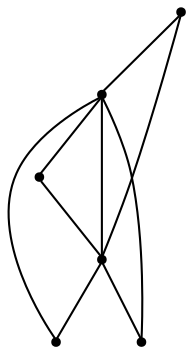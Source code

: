 graph {
  node [shape=point,comment="{\"directed\":false,\"doi\":\"10.1007/978-3-031-22203-0_1\",\"figure\":\"6\"}"]

  v0 [pos="1131.841754665952,941.3850947246603"]
  v1 [pos="1019.613459370717,982.7328294058806"]
  v2 [pos="877.8554500604837,988.6389923307873"]
  v3 [pos="830.6031194286336,669.6868001561168"]
  v4 [pos="724.2862101049532,976.8256967694886"]
  v5 [pos="600.2456190584246,976.8256967694886"]

  v0 -- v3 [id="-1",pos="1131.841754665952,941.3850947246603 1132.0595132023586,915.415664756686 1131.6844687147764,892.1247209832765 1115.956891011883,873.1302667599165 1114.2524670639084,870.9007569830422 1114.2524670639084,870.9007569830422 1114.2524670639084,870.9007569830422 1112.410564956871,868.671247206168 1112.410564956871,868.671247206168 1112.410564956871,868.671247206168 1095.6787989616923,848.7225332936416 1073.8294371101867,830.8948486469136 1053.2136269736025,815.1175473997437 1049.279665924304,811.9670978562142 1049.279665924304,811.9670978562142 1049.279665924304,811.9670978562142 1045.212359963093,808.9457948062341 1045.212359963093,808.9457948062341 1045.212359963093,808.9457948062341 1041.140857166314,805.9286885403869 1041.140857166314,805.9286885403869 1041.140857166314,805.9286885403869 973.9635091735408,757.3299282794358 901.3269047561497,714.4569805040364 830.6031194286336,669.6868001561168"]
  v5 -- v0 [id="-7",pos="600.2456190584246,976.8256967694886 602.8710417512312,984.9633724818785 602.8710417512312,984.9633724818785 602.8710417512312,984.9633724818785 605.6256284174867,987.5887788953058 605.6256284174867,987.5887788953058 605.6256284174867,987.5887788953058 608.9095250726596,990.6058851611529 608.9095250726596,990.6058851611529 608.9095250726596,990.6058851611529 612.5850627924337,994.0188880635529 612.5850627924337,994.0188880635529 612.5850627924337,994.0188880635529 616.6524323420625,997.8277876025059 616.6524323420625,997.8277876025059 616.6524323420625,997.8277876025059 621.1156397918606,1001.7658972226467 621.1156397918606,1001.7658972226467 621.1156397918606,1001.7658972226467 625.7079953180032,1005.9622998298864 625.7079953180032,1005.9622998298864 625.7079953180032,1005.9622998298864 630.433759344476,1010.2963060865802 630.433759344476,1010.2963060865802 630.433759344476,1010.2963060865802 635.1595233709488,1014.4969054779531 635.1595233709488,1014.4969054779531 635.1595233709488,1014.4969054779531 640.0186323093341,1018.6975048693259 640.0186323093341,1018.6975048693259 640.0186323093341,1018.6975048693259 644.7401995002388,1022.8981042606988 644.7401995002388,1022.8981042606988 644.7401995002388,1022.8981042606988 649.3367518619494,1026.8362138808398 649.3367518619494,1026.8362138808398 649.3367518619494,1026.8362138808398 653.9291709765097,1030.6409166356596 653.9291709765097,1030.6409166356596 653.9291709765097,1030.6409166356596 658.3923784263078,1034.3165364845684 658.3923784263078,1034.3165364845684 658.3923784263078,1034.3165364845684 662.588896052281,1037.7295393869683 662.588896052281,1037.7295393869683 662.588896052281,1037.7295393869683 666.7937437609726,1041.0091354240476 666.7937437609726,1041.0091354240476 666.7937437609726,1041.0091354240476 670.8610497221836,1044.1596485552154 670.8610497221836,1044.1596485552154 670.8610497221836,1044.1596485552154 674.7991440186324,1047.0475447398749 674.7991440186324,1047.0475447398749 674.7991440186324,1047.0475447398749 678.6039569915864,1049.806230843346 678.6039569915864,1049.806230843346 678.6039569915864,1049.806230843346 682.4129032116908,1052.4274404726402 682.4129032116908,1052.4274404726402 682.4129032116908,1052.4274404726402 686.2176525962273,1054.9236368048796 686.2176525962273,1054.9236368048796 686.2176525962273,1054.9236368048796 689.8932539044191,1057.2865534470748 689.8932539044191,1057.2865534470748 689.8932539044191,1057.2865534470748 693.7022001245235,1059.6493429139932 693.7022001245235,1059.6493429139932 693.7022001245235,1059.6493429139932 697.5069495090598,1061.8788526908675 697.5069495090598,1061.8788526908675 697.5069495090598,1061.8788526908675 701.3116988935963,1063.9791523865538 701.3116988935963,1063.9791523865538 701.3116988935963,1063.9791523865538 705.2498567784628,1066.0794520822403 705.2498567784628,1066.0794520822403 705.2498567784628,1066.0794520822403 708.7962464218925,1067.9172620066947 708.7962464218925,1067.9172620066947 708.7962464218925,1067.9172620066947 712.4718477300845,1069.7550719311491 712.4718477300845,1069.7550719311491 712.4718477300845,1069.7550719311491 716.1474490382764,1071.5927546803268 716.1474490382764,1071.5927546803268 716.1474490382764,1071.5927546803268 719.8188535109002,1073.3013545235933 719.8188535109002,1073.3013545235933 719.8188535109002,1073.3013545235933 723.7569478073491,1075.1391644480477 723.7569478073491,1075.1391644480477 723.7569478073491,1075.1391644480477 727.6992389393661,1076.8435675071812 727.6992389393661,1076.8435675071812 727.6992389393661,1076.8435675071812 731.8957565653392,1078.5479705663147 731.8957565653392,1078.5479705663147 731.8957565653392,1078.5479705663147 736.0964074384626,1080.2565704095814 736.0964074384626,1080.2565704095814 736.0964074384626,1080.2565704095814 740.2971219000038,1081.9651702528477 740.2971219000038,1081.9651702528477 740.2971219000038,1081.9651702528477 744.760329349802,1083.6695733119814 744.760329349802,1083.6695733119814 744.760329349802,1083.6695733119814 749.2235367996001,1085.3739763711146 749.2235367996001,1085.3739763711146 749.2235367996001,1085.3739763711146 753.9451039905049,1086.9491693490604 753.9451039905049,1086.9491693490604 753.9451039905049,1086.9491693490604 758.675001264128,1088.524489502283 758.675001264128,1088.524489502283 758.675001264128,1088.524489502283 763.3966320434504,1090.0996824802285 763.3966320434504,1090.0996824802285 763.3966320434504,1090.0996824802285 768.2557409818357,1091.674875458174 768.2557409818357,1091.674875458174 768.2557409818357,1091.674875458174 773.2439979965654,1093.2501956113965 773.2439979965654,1093.2501956113965 773.2439979965654,1093.2501956113965 778.2323185997129,1094.6919817240212 778.2323185997129,1094.6919817240212 778.2323185997129,1094.6919817240212 783.3497872792047,1096.1380917960555 783.3497872792047,1096.1380917960555 783.3497872792047,1096.1380917960555 788.3381078823521,1097.4507950027692 788.3381078823521,1097.4507950027692 788.3381078823521,1097.4507950027692 793.455576561844,1098.7634982094828 793.455576561844,1098.7634982094828 793.455576561844,1098.7634982094828 798.5730452413359,1100.0762014161965 798.5730452413359,1100.0762014161965 798.5730452413359,1100.0762014161965 803.6947107563958,1101.2596945417222 803.6947107563958,1101.2596945417222 803.6947107563958,1101.2596945417222 808.8163762714557,1102.309780801927 808.8163762714557,1102.309780801927 808.8163762714557,1102.309780801927 813.9338449509477,1103.4892043185964 813.9338449509477,1103.4892043185964 813.9338449509477,1103.4892043185964 818.9221019656774,1104.4060108887572 818.9221019656774,1104.4060108887572 818.9221019656774,1104.4060108887572 823.9062257332567,1105.456097148962 823.9062257332567,1105.456097148962 823.9062257332567,1105.456097148962 828.8945463364041,1106.243693637935 828.8945463364041,1106.243693637935 828.8945463364041,1106.243693637935 833.7536552747895,1107.0312901269076 833.7536552747895,1107.0312901269076 833.7536552747895,1107.0312901269076 838.6085673776067,1107.8230834000135 838.6085673776067,1107.8230834000135 838.6085673776067,1107.8230834000135 843.467676315992,1108.4774001989422 843.467676315992,1108.4774001989422 843.467676315992,1108.4774001989422 848.1893070953143,1109.131589822594 848.1893070953143,1109.131589822594 848.1893070953143,1109.131589822594 852.9150711217872,1109.656696540335 852.9150711217872,1109.656696540335 852.9150711217872,1109.656696540335 857.5116234834978,1110.1818032580757 857.5116234834978,1110.1818032580757 857.5116234834978,1110.1818032580757 862.1039790096404,1110.7069099758164 862.1039790096404,1110.7069099758164 862.1039790096404,1110.7069099758164 866.7005949597688,1111.0986098282365 866.7005949597688,1111.0986098282365 866.7005949597688,1111.0986098282365 871.2929504859113,1111.3610995994684 871.2929504859113,1111.3610995994684 871.2929504859113,1111.3610995994684 876.1479261771462,1111.623716545977 876.1479261771462,1111.623716545977 876.1479261771462,1111.623716545977 881.0070351155316,1111.8862063172091 881.0070351155316,1111.8862063172091 881.0070351155316,1111.8862063172091 885.8619472183487,1112.01961318253 885.8619472183487,1112.01961318253 885.8619472183487,1112.01961318253 890.7169229095837,1112.1528928725743 890.7169229095837,1112.1528928725743 890.7169229095837,1112.1528928725743 895.7051799243135,1112.1528928725743 895.7051799243135,1112.1528928725743 895.7051799243135,1112.1528928725743 900.6976337746112,1112.1528928725743 900.6976337746112,1112.1528928725743 900.6976337746112,1112.1528928725743 905.8109692069528,1112.01961318253 905.8109692069528,1112.01961318253 905.8109692069528,1112.01961318253 910.9326347220127,1111.7569962360212 910.9326347220127,1111.7569962360212 910.9326347220127,1111.7569962360212 916.0501034015045,1111.4945064647893 916.0501034015045,1111.4945064647893 916.0501034015045,1111.4945064647893 921.3009169929089,1111.0986098282365 921.3009169929089,1111.0986098282365 921.3009169929089,1111.0986098282365 926.5559274198813,1110.7069099758164 926.5559274198813,1110.7069099758164 926.5559274198813,1110.7069099758164 931.8026077641354,1110.1818032580757 931.8026077641354,1110.1818032580757 931.8026077641354,1110.1818032580757 937.0534213555397,1109.5234168502907 937.0534213555397,1109.5234168502907 937.0534213555397,1109.5234168502907 942.4334466117062,1108.7398899701743 942.4334466117062,1108.7398899701743 942.4334466117062,1108.7398899701743 947.6843237915283,1107.9522934812014 947.6843237915283,1107.9522934812014 947.6843237915283,1107.9522934812014 953.0643490476948,1107.0312901269076 953.0643490476948,1107.0312901269076 953.0643490476948,1107.0312901269076 958.3151626390992,1105.9812038667028 958.3151626390992,1105.9812038667028 958.3151626390992,1105.9812038667028 963.4368281541591,1104.80190752531 963.4368281541591,1104.80190752531 963.4368281541591,1104.80190752531 968.6835084984132,1103.6224840086406 968.6835084984132,1103.6224840086406 968.6835084984132,1103.6224840086406 973.675962348711,1102.309780801927 973.675962348711,1102.309780801927 973.675962348711,1102.309780801927 978.7934310282028,1100.9970775952133 978.7934310282028,1100.9970775952133 978.7934310282028,1100.9970775952133 983.64834313102,1099.5510946984557 983.64834313102,1099.5510946984557 983.64834313102,1099.5510946984557 988.3741071574929,1097.9759017205101 988.3741071574929,1097.9759017205101 988.3741071574929,1097.9759017205101 993.0998711839657,1096.4005815672876 993.0998711839657,1096.4005815672876 993.0998711839657,1096.4005815672876 997.6922902985259,1094.6919817240212 997.6922902985259,1094.6919817240212 997.6922902985259,1094.6919817240212 1002.155497748324,1092.8583685836998 1002.155497748324,1092.8583685836998 1002.155497748324,1092.8583685836998 1006.48949353336,1091.0206858345223 1006.48949353336,1091.0206858345223 1006.48949353336,1091.0206858345223 1010.6860111593331,1089.0495962200234 1010.6860111593331,1089.0495962200234 1010.6860111593331,1089.0495962200234 1014.7575139561122,1087.0825762143813 1014.7575139561122,1087.0825762143813 1014.7575139561122,1087.0825762143813 1018.6956082525611,1084.982276518695 1018.6956082525611,1084.982276518695 1018.6956082525611,1084.982276518695 1022.5003576370974,1082.8777800388752 1022.5003576370974,1082.8777800388752 1022.5003576370974,1082.8777800388752 1026.1759589452893,1080.648270262001 1026.1759589452893,1080.648270262001 1026.1759589452893,1080.648270262001 1029.8515602534812,1078.2854807950825 1029.8515602534812,1078.2854807950825 1029.8515602534812,1078.2854807950825 1033.397949896911,1075.9267609370206 1033.397949896911,1075.9267609370206 1033.397949896911,1075.9267609370206 1036.8109946284283,1073.4305646047812 1036.8109946284283,1073.4305646047812 1036.8109946284283,1073.4305646047812 1040.2199061127951,1070.805158191354 1040.2199061127951,1070.805158191354 1040.2199061127951,1070.805158191354 1043.6370840914628,1068.0506688720156 1043.6370840914628,1068.0506688720156 1043.6370840914628,1068.0506688720156 1046.9167839110676,1065.1626455120795 1046.9167839110676,1065.1626455120795 1046.9167839110676,1065.1626455120795 1050.1964837306723,1062.1414696373763 1050.1964837306723,1062.1414696373763 1050.1964837306723,1062.1414696373763 1053.4803167974276,1058.8617464250206 1053.4803167974276,1058.8617464250206 1053.4803167974276,1058.8617464250206 1056.7600166170323,1055.4487435226204 1056.7600166170323,1055.4487435226204 1056.7600166170323,1055.4487435226204 1060.039716436637,1051.7732508489885 1060.039716436637,1051.7732508489885 1060.039716436637,1051.7732508489885 1063.4527611681542,1047.8351412288475 1063.4527611681542,1047.8351412288475 1063.4527611681542,1047.8351412288475 1066.869939146822,1043.6345418374747 1066.869939146822,1043.6345418374747 1066.869939146822,1043.6345418374747 1070.2787870427712,1039.175522283726 1070.2787870427712,1039.175522283726 1070.2787870427712,1039.175522283726 1073.8252402746186,1034.4456193904794 1073.8252402746186,1034.4456193904794 1073.8252402746186,1034.4456193904794 1077.5007779943928,1029.4616202942668 1077.5007779943928,1029.4616202942668 1077.5007779943928,1029.4616202942668 1081.3097242144972,1024.2108074674125 1081.3097242144972,1024.2108074674125 1081.3097242144972,1024.2108074674125 1085.110403940301,1018.5642251792817 1085.110403940301,1018.5642251792817 1085.110403940301,1018.5642251792817 1089.048434648332,1012.6590955534987 1089.048434648332,1012.6590955534987 1089.048434648332,1012.6590955534987 1093.1200010335288,1006.6206862376714 1093.1200010335288,1006.6206862376714 1093.1200010335288,1006.6206862376714 1097.0581589183953,1000.4531940159331 1097.0581589183953,1000.4531940159331 1097.0581589183953,1000.4531940159331 1101.1254012911886,994.1522949288739 1101.1254012911886,994.1522949288739 1101.1254012911886,994.1522949288739 1105.0635591760552,987.8512686665379 1105.0635591760552,987.8512686665379 1105.0635591760552,987.8512686665379 1109.0017170609217,981.5503695794786 1109.0017170609217,981.5503695794786 1109.0017170609217,981.5503695794786 1112.6772547806959,975.5119602636513 1112.6772547806959,975.5119602636513 1112.6772547806959,975.5119602636513 1116.2237080125435,969.7403646784659 1116.2237080125435,969.7403646784659 1116.2237080125435,969.7403646784659 1119.3699357434002,964.4853550674784 1119.3699357434002,964.4853550674784 1119.3699357434002,964.4853550674784 1122.2579944984036,959.6304388771769 1122.2579944984036,959.6304388771769 1122.2579944984036,959.6304388771769 1124.7500245879846,955.4298394858041 1124.7500245879846,955.4298394858041 1124.7500245879846,955.4298394858041 1126.8503500245463,951.8877536774929 1126.8503500245463,951.8877536774929 1126.8503500245463,951.8877536774929 1128.558970808089,948.8706474116458 1128.558970808089,948.8706474116458 1128.558970808089,948.8706474116458 1131.841754665952,941.3850947246603 1131.841754665952,941.3850947246603 1131.841754665952,941.3850947246603"]
  v1 -- v5 [id="-10",pos="1019.613459370717,982.7328294058806 1004.1058816959542,1014.9469787824056 988.5950133205754,1053.660977069571 954.1145753543934,1065.8169623110084 950.8348119463709,1067.1337987142165 950.8348119463709,1067.1337987142165 950.8348119463709,1067.1337987142165 947.4259640504217,1068.3089618591148 947.4259640504217,1068.3089618591148 947.4259640504217,1068.3089618591148 914.1290337144331,1079.2314105036212 873.6892164184392,1080.2149205064425 839.0003356190434,1076.8435675071812 834.9330932462502,1076.4518676547614 834.9330932462502,1076.4518676547614 834.9330932462502,1076.4518676547614 830.7365120318593,1076.0559710182083 830.7365120318593,1076.0559710182083 830.7365120318593,1076.0559710182083 826.665072823498,1075.5308643004678 826.665072823498,1075.5308643004678 826.665072823498,1075.5308643004678 730.8873078490681,1062.9082093809607 678.7039815726253,1035.1624428379355 600.2456190584246,976.8256967694886"]
  v2 -- v3 [id="-13",pos="877.8554500604837,988.6389923307873 873.8808719093806,930.088639488113 871.1054282421202,871.5967236851097 864.7294175995514,814.0673975519005 864.3377129465324,809.8667981605277 864.3377129465324,809.8667981605277 864.3377129465324,809.8667981605277 863.8084665460327,805.6661987691548 863.8084665460327,805.6661987691548 863.8084665460327,805.6661987691548 858.1450277121867,758.7634479990711 844.6429174518846,715.4279637420966 830.6031194286336,669.6868001561168"]
  v5 -- v4 [id="-40",pos="600.2456190584246,976.8256967694886 657.8048214467792,993.0895547286314 664.4017382524305,992.047734861416 724.2862101049532,976.8256967694886"]
  v5 -- v2 [id="-42",pos="600.2456190584246,976.8256967694886 645.5903766448597,998.3986774198802 688.1055291292603,1019.2226115870667 736.4881756798994,1026.1777638854164 740.8222350533531,1026.8362138808398 740.8222350533531,1026.8362138808398 740.8222350533531,1026.8362138808398 745.0228859264766,1027.3613205985803 745.0228859264766,1027.3613205985803 745.0228859264766,1027.3613205985803 805.3991982927881,1034.7582162207548 823.893762403388,1021.5562779156072 877.8554500604837,988.6389923307873"]
  v4 -- v3 [id="-43",pos="724.2862101049532,976.8256967694886 731.6999042388296,916.8283277309328 738.6260182829029,869.7756373095492 760.9045383654519,814.329950910771 762.6131591489946,809.8667981605277 762.6131591489946,809.8667981605277 762.6131591489946,809.8667981605277 764.4467947617313,805.2744353290966 764.4467947617313,805.2744353290966 764.4467947617313,805.2744353290966 782.7539002169577,757.304874749914 803.6530603428038,714.6277769007247 830.6031194286336,669.6868001561168"]
  v3 -- v1 [id="-44",pos="830.6031194286336,669.6868001561168 964.7078970355225,796.6231463646029 978.5517314525331,800.9362958759082 1019.613459370717,982.7328294058806"]
  v3 -- v5 [id="-45",pos="830.6031194286336,669.6868001561168 779.9242792178187,692.7746132187219 711.1299413514056,719.0408861795629 680.9668390048229,767.2063602725939 678.4747453268243,770.7527700403148 678.4747453268243,770.7527700403148 678.4747453268243,770.7527700403148 676.111863313588,774.5616695792678 676.111863313588,774.5616695792678 676.111863313588,774.5616695792678 641.1146422767752,837.4874878188596 622.8992313198692,908.1479156280611 600.2456190584246,976.8256967694886"]
}
